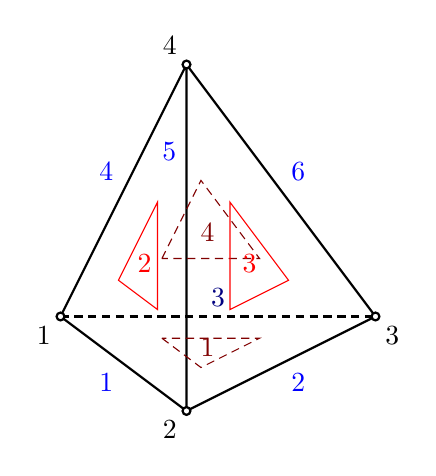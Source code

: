 \begin{tikzpicture}[scale=4,>=stealth,x={(1cm,0cm)}, y={ (0.4cm,-0.3cm) }, z={(0.4cm,0.8cm)}]
 \tikzstyle{elemnode} = [draw=black,thick,fill=white,circle,inner sep=1]
 \tikzstyle{background} = [densely dashed]
 \newcommand{\fs}{0.23}
 
% Can't use rectangle in 3d
 \draw[thick,background] (0,0,0) -- (1,0,0) node[midway,above,blue!50!black] {3};
 \draw[thick] (0,0,1) -- (0,0,0) node[midway,above left,blue] {4}
                      -- (0,1,0) node[midway,below left,blue] {1} 
                      -- (1,0,0) node[midway,below right,blue] {2}
                      -- (0,0,1) node[midway,above right,blue] {6}
                      -- (0,1,0) node[near start,left,blue] {5};

% Nodes
 \node[elemnode] (n1) at (0,0,0) {}; \node[below left] at (n1) {1};
 \node[elemnode] (n2) at (0,1,0) {}; \node[below left] at (n2) {2};
 \node[elemnode] (n3) at (1,0,0) {}; \node[below right] at (n3) {3};
 \node[elemnode] (n4) at (0,0,1) {}; \node[above left] at (n4) {4};

% Faces
 \draw[red!50!black,background] (\fs,\fs,0) -- (\fs,1-2*\fs,0) -- (1-2*\fs,\fs,0) -- cycle;
 \node[red!50!black] at (1/3,1/3,0) {1};
 \draw[red!50!black,background] (\fs,0,\fs) -- (\fs,0,1-2*\fs) -- (1-2*\fs,0,\fs) -- cycle;
 \node[red!50!black] at (1/3,0,1/3) {4};

 \draw[red] (0,\fs,\fs) -- (0,\fs,1-2*\fs) -- (0,1-2*\fs,\fs) -- cycle;
 \node[red] at (0,1/3,1/3) {2};
 \draw[red] (1-2*\fs,\fs,\fs) -- (\fs,1-2*\fs,\fs) -- (\fs,\fs,1-2*\fs) -- cycle;
 \node[red] at (1/3,1/3,1/3) {3};


\end{tikzpicture}
